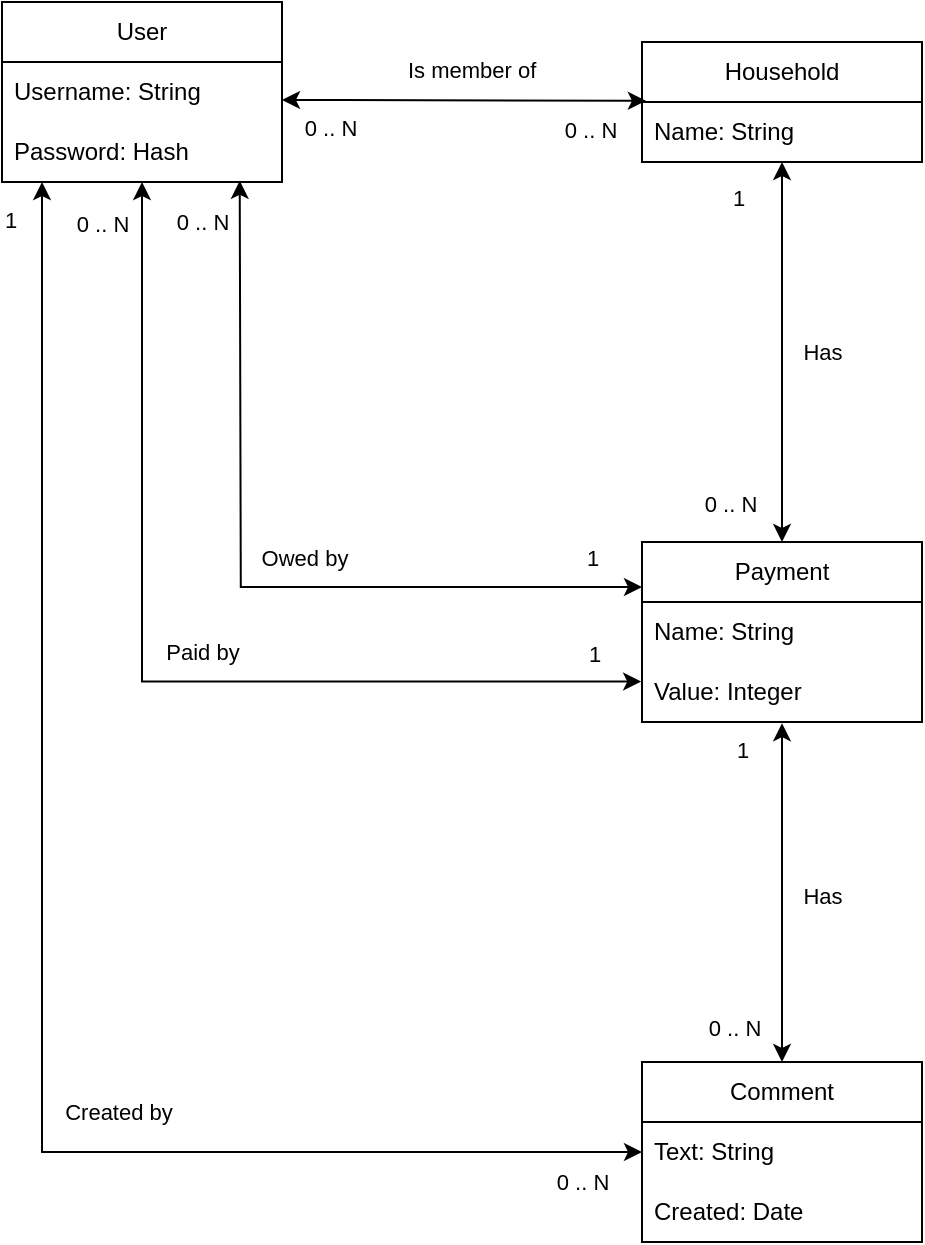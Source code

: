<mxfile version="21.1.1" type="device">
  <diagram name="Page-1" id="6ooC9mJq3glziFcyDJES">
    <mxGraphModel dx="1235" dy="636" grid="0" gridSize="10" guides="1" tooltips="1" connect="1" arrows="1" fold="1" page="0" pageScale="1" pageWidth="850" pageHeight="1100" math="0" shadow="0">
      <root>
        <mxCell id="0" />
        <mxCell id="1" parent="0" />
        <mxCell id="8VF0RbsdQP8QGEB0Kj0A-3" value="User" style="swimlane;fontStyle=0;childLayout=stackLayout;horizontal=1;startSize=30;horizontalStack=0;resizeParent=1;resizeParentMax=0;resizeLast=0;collapsible=1;marginBottom=0;whiteSpace=wrap;html=1;" vertex="1" parent="1">
          <mxGeometry x="140" y="190" width="140" height="90" as="geometry" />
        </mxCell>
        <mxCell id="8VF0RbsdQP8QGEB0Kj0A-4" value="Username: String" style="text;strokeColor=none;fillColor=none;align=left;verticalAlign=middle;spacingLeft=4;spacingRight=4;overflow=hidden;points=[[0,0.5],[1,0.5]];portConstraint=eastwest;rotatable=0;whiteSpace=wrap;html=1;" vertex="1" parent="8VF0RbsdQP8QGEB0Kj0A-3">
          <mxGeometry y="30" width="140" height="30" as="geometry" />
        </mxCell>
        <mxCell id="8VF0RbsdQP8QGEB0Kj0A-5" value="Password: Hash" style="text;strokeColor=none;fillColor=none;align=left;verticalAlign=middle;spacingLeft=4;spacingRight=4;overflow=hidden;points=[[0,0.5],[1,0.5]];portConstraint=eastwest;rotatable=0;whiteSpace=wrap;html=1;" vertex="1" parent="8VF0RbsdQP8QGEB0Kj0A-3">
          <mxGeometry y="60" width="140" height="30" as="geometry" />
        </mxCell>
        <mxCell id="8VF0RbsdQP8QGEB0Kj0A-7" value="Household" style="swimlane;fontStyle=0;childLayout=stackLayout;horizontal=1;startSize=30;horizontalStack=0;resizeParent=1;resizeParentMax=0;resizeLast=0;collapsible=1;marginBottom=0;whiteSpace=wrap;html=1;" vertex="1" parent="1">
          <mxGeometry x="460" y="210" width="140" height="60" as="geometry" />
        </mxCell>
        <mxCell id="8VF0RbsdQP8QGEB0Kj0A-8" value="Name: String" style="text;strokeColor=none;fillColor=none;align=left;verticalAlign=middle;spacingLeft=4;spacingRight=4;overflow=hidden;points=[[0,0.5],[1,0.5]];portConstraint=eastwest;rotatable=0;whiteSpace=wrap;html=1;" vertex="1" parent="8VF0RbsdQP8QGEB0Kj0A-7">
          <mxGeometry y="30" width="140" height="30" as="geometry" />
        </mxCell>
        <mxCell id="8VF0RbsdQP8QGEB0Kj0A-26" style="edgeStyle=orthogonalEdgeStyle;rounded=0;orthogonalLoop=1;jettySize=auto;html=1;startArrow=classic;startFill=1;entryX=0.5;entryY=0;entryDx=0;entryDy=0;exitX=0.5;exitY=1.02;exitDx=0;exitDy=0;exitPerimeter=0;" edge="1" parent="1" source="8VF0RbsdQP8QGEB0Kj0A-14" target="8VF0RbsdQP8QGEB0Kj0A-16">
          <mxGeometry relative="1" as="geometry">
            <mxPoint x="530" y="560" as="sourcePoint" />
            <mxPoint x="250" y="520" as="targetPoint" />
            <Array as="points">
              <mxPoint x="530" y="610" />
              <mxPoint x="530" y="610" />
            </Array>
          </mxGeometry>
        </mxCell>
        <mxCell id="8VF0RbsdQP8QGEB0Kj0A-27" value="Has" style="edgeLabel;html=1;align=center;verticalAlign=middle;resizable=0;points=[];" vertex="1" connectable="0" parent="8VF0RbsdQP8QGEB0Kj0A-26">
          <mxGeometry x="0.309" y="2" relative="1" as="geometry">
            <mxPoint x="18" y="-25" as="offset" />
          </mxGeometry>
        </mxCell>
        <mxCell id="8VF0RbsdQP8QGEB0Kj0A-28" value="1" style="edgeLabel;html=1;align=center;verticalAlign=middle;resizable=0;points=[];" vertex="1" connectable="0" parent="8VF0RbsdQP8QGEB0Kj0A-26">
          <mxGeometry x="-0.202" y="-1" relative="1" as="geometry">
            <mxPoint x="-19" y="-54" as="offset" />
          </mxGeometry>
        </mxCell>
        <mxCell id="8VF0RbsdQP8QGEB0Kj0A-29" value="0 .. N" style="edgeLabel;html=1;align=center;verticalAlign=middle;resizable=0;points=[];" vertex="1" connectable="0" parent="8VF0RbsdQP8QGEB0Kj0A-26">
          <mxGeometry x="0.364" y="1" relative="1" as="geometry">
            <mxPoint x="-25" y="37" as="offset" />
          </mxGeometry>
        </mxCell>
        <mxCell id="8VF0RbsdQP8QGEB0Kj0A-37" style="edgeStyle=orthogonalEdgeStyle;rounded=0;orthogonalLoop=1;jettySize=auto;html=1;startArrow=classic;startFill=1;exitX=-0.003;exitY=-0.007;exitDx=0;exitDy=0;exitPerimeter=0;" edge="1" parent="1">
          <mxGeometry relative="1" as="geometry">
            <mxPoint x="210" y="280" as="targetPoint" />
            <mxPoint x="459.58" y="529.79" as="sourcePoint" />
            <Array as="points">
              <mxPoint x="210" y="530" />
            </Array>
          </mxGeometry>
        </mxCell>
        <mxCell id="8VF0RbsdQP8QGEB0Kj0A-40" value="Paid by" style="edgeLabel;html=1;align=center;verticalAlign=middle;resizable=0;points=[];" vertex="1" connectable="0" parent="8VF0RbsdQP8QGEB0Kj0A-37">
          <mxGeometry x="-0.196" y="3" relative="1" as="geometry">
            <mxPoint x="-19" y="-18" as="offset" />
          </mxGeometry>
        </mxCell>
        <mxCell id="8VF0RbsdQP8QGEB0Kj0A-41" value="0 .. N" style="edgeLabel;html=1;align=center;verticalAlign=middle;resizable=0;points=[];" vertex="1" connectable="0" parent="8VF0RbsdQP8QGEB0Kj0A-37">
          <mxGeometry x="0.902" relative="1" as="geometry">
            <mxPoint x="-20" y="-4" as="offset" />
          </mxGeometry>
        </mxCell>
        <mxCell id="8VF0RbsdQP8QGEB0Kj0A-45" value="1" style="edgeLabel;html=1;align=center;verticalAlign=middle;resizable=0;points=[];" vertex="1" connectable="0" parent="8VF0RbsdQP8QGEB0Kj0A-37">
          <mxGeometry x="-0.901" y="1" relative="1" as="geometry">
            <mxPoint x="1" y="-15" as="offset" />
          </mxGeometry>
        </mxCell>
        <mxCell id="8VF0RbsdQP8QGEB0Kj0A-12" value="Payment" style="swimlane;fontStyle=0;childLayout=stackLayout;horizontal=1;startSize=30;horizontalStack=0;resizeParent=1;resizeParentMax=0;resizeLast=0;collapsible=1;marginBottom=0;whiteSpace=wrap;html=1;" vertex="1" parent="1">
          <mxGeometry x="460" y="460" width="140" height="90" as="geometry" />
        </mxCell>
        <mxCell id="8VF0RbsdQP8QGEB0Kj0A-13" value="Name: String" style="text;strokeColor=none;fillColor=none;align=left;verticalAlign=middle;spacingLeft=4;spacingRight=4;overflow=hidden;points=[[0,0.5],[1,0.5]];portConstraint=eastwest;rotatable=0;whiteSpace=wrap;html=1;" vertex="1" parent="8VF0RbsdQP8QGEB0Kj0A-12">
          <mxGeometry y="30" width="140" height="30" as="geometry" />
        </mxCell>
        <mxCell id="8VF0RbsdQP8QGEB0Kj0A-14" value="Value: Integer" style="text;strokeColor=none;fillColor=none;align=left;verticalAlign=middle;spacingLeft=4;spacingRight=4;overflow=hidden;points=[[0,0.5],[1,0.5]];portConstraint=eastwest;rotatable=0;whiteSpace=wrap;html=1;" vertex="1" parent="8VF0RbsdQP8QGEB0Kj0A-12">
          <mxGeometry y="60" width="140" height="30" as="geometry" />
        </mxCell>
        <mxCell id="8VF0RbsdQP8QGEB0Kj0A-33" style="edgeStyle=orthogonalEdgeStyle;rounded=0;orthogonalLoop=1;jettySize=auto;html=1;startArrow=classic;startFill=1;exitX=0;exitY=0.5;exitDx=0;exitDy=0;" edge="1" parent="1" source="8VF0RbsdQP8QGEB0Kj0A-17">
          <mxGeometry relative="1" as="geometry">
            <mxPoint x="160" y="280" as="targetPoint" />
            <Array as="points">
              <mxPoint x="160" y="765" />
            </Array>
          </mxGeometry>
        </mxCell>
        <mxCell id="8VF0RbsdQP8QGEB0Kj0A-34" value="Created by" style="edgeLabel;html=1;align=center;verticalAlign=middle;resizable=0;points=[];" vertex="1" connectable="0" parent="8VF0RbsdQP8QGEB0Kj0A-33">
          <mxGeometry x="0.145" y="-1" relative="1" as="geometry">
            <mxPoint x="37" y="129" as="offset" />
          </mxGeometry>
        </mxCell>
        <mxCell id="8VF0RbsdQP8QGEB0Kj0A-35" value="1" style="edgeLabel;html=1;align=center;verticalAlign=middle;resizable=0;points=[];" vertex="1" connectable="0" parent="8VF0RbsdQP8QGEB0Kj0A-33">
          <mxGeometry x="0.695" y="2" relative="1" as="geometry">
            <mxPoint x="-14" y="-101" as="offset" />
          </mxGeometry>
        </mxCell>
        <mxCell id="8VF0RbsdQP8QGEB0Kj0A-36" value="0 .. N" style="edgeLabel;html=1;align=center;verticalAlign=middle;resizable=0;points=[];" vertex="1" connectable="0" parent="8VF0RbsdQP8QGEB0Kj0A-33">
          <mxGeometry x="0.62" y="-4" relative="1" as="geometry">
            <mxPoint x="266" y="351" as="offset" />
          </mxGeometry>
        </mxCell>
        <mxCell id="8VF0RbsdQP8QGEB0Kj0A-16" value="Comment" style="swimlane;fontStyle=0;childLayout=stackLayout;horizontal=1;startSize=30;horizontalStack=0;resizeParent=1;resizeParentMax=0;resizeLast=0;collapsible=1;marginBottom=0;whiteSpace=wrap;html=1;" vertex="1" parent="1">
          <mxGeometry x="460" y="720" width="140" height="90" as="geometry" />
        </mxCell>
        <mxCell id="8VF0RbsdQP8QGEB0Kj0A-17" value="Text: String" style="text;strokeColor=none;fillColor=none;align=left;verticalAlign=middle;spacingLeft=4;spacingRight=4;overflow=hidden;points=[[0,0.5],[1,0.5]];portConstraint=eastwest;rotatable=0;whiteSpace=wrap;html=1;" vertex="1" parent="8VF0RbsdQP8QGEB0Kj0A-16">
          <mxGeometry y="30" width="140" height="30" as="geometry" />
        </mxCell>
        <mxCell id="8VF0RbsdQP8QGEB0Kj0A-18" value="Created: Date" style="text;strokeColor=none;fillColor=none;align=left;verticalAlign=middle;spacingLeft=4;spacingRight=4;overflow=hidden;points=[[0,0.5],[1,0.5]];portConstraint=eastwest;rotatable=0;whiteSpace=wrap;html=1;" vertex="1" parent="8VF0RbsdQP8QGEB0Kj0A-16">
          <mxGeometry y="60" width="140" height="30" as="geometry" />
        </mxCell>
        <mxCell id="8VF0RbsdQP8QGEB0Kj0A-11" value="Is member of" style="edgeStyle=orthogonalEdgeStyle;rounded=0;orthogonalLoop=1;jettySize=auto;html=1;entryX=0.014;entryY=-0.02;entryDx=0;entryDy=0;labelBorderColor=none;align=left;startArrow=classic;startFill=1;entryPerimeter=0;" edge="1" parent="1" target="8VF0RbsdQP8QGEB0Kj0A-8">
          <mxGeometry x="-0.333" y="15" relative="1" as="geometry">
            <mxPoint x="280" y="239" as="sourcePoint" />
            <mxPoint x="460" y="235" as="targetPoint" />
            <Array as="points">
              <mxPoint x="310" y="239" />
              <mxPoint x="310" y="239" />
            </Array>
            <mxPoint as="offset" />
          </mxGeometry>
        </mxCell>
        <mxCell id="8VF0RbsdQP8QGEB0Kj0A-22" value="0 .. N" style="edgeLabel;html=1;align=center;verticalAlign=middle;resizable=0;points=[];" vertex="1" connectable="0" parent="8VF0RbsdQP8QGEB0Kj0A-11">
          <mxGeometry x="-0.124" y="-2" relative="1" as="geometry">
            <mxPoint x="74" y="13" as="offset" />
          </mxGeometry>
        </mxCell>
        <mxCell id="8VF0RbsdQP8QGEB0Kj0A-31" value="0 .. N" style="edgeLabel;html=1;align=center;verticalAlign=middle;resizable=0;points=[];" vertex="1" connectable="0" parent="8VF0RbsdQP8QGEB0Kj0A-11">
          <mxGeometry x="-0.258" y="1" relative="1" as="geometry">
            <mxPoint x="-44" y="15" as="offset" />
          </mxGeometry>
        </mxCell>
        <mxCell id="8VF0RbsdQP8QGEB0Kj0A-20" value="&lt;span style=&quot;text-align: right;&quot;&gt;Has&lt;/span&gt;" style="endArrow=classic;html=1;rounded=0;entryX=0.5;entryY=0;entryDx=0;entryDy=0;startArrow=classic;startFill=1;" edge="1" parent="1" source="8VF0RbsdQP8QGEB0Kj0A-8" target="8VF0RbsdQP8QGEB0Kj0A-12">
          <mxGeometry y="20" width="50" height="50" relative="1" as="geometry">
            <mxPoint x="530" y="280" as="sourcePoint" />
            <mxPoint x="690" y="280" as="targetPoint" />
            <mxPoint as="offset" />
          </mxGeometry>
        </mxCell>
        <mxCell id="8VF0RbsdQP8QGEB0Kj0A-23" value="1" style="edgeLabel;html=1;align=center;verticalAlign=middle;resizable=0;points=[];" vertex="1" connectable="0" parent="8VF0RbsdQP8QGEB0Kj0A-20">
          <mxGeometry x="-0.675" y="1" relative="1" as="geometry">
            <mxPoint x="-23" y="-13" as="offset" />
          </mxGeometry>
        </mxCell>
        <mxCell id="8VF0RbsdQP8QGEB0Kj0A-25" value="0 .. N" style="edgeLabel;html=1;align=center;verticalAlign=middle;resizable=0;points=[];" vertex="1" connectable="0" parent="8VF0RbsdQP8QGEB0Kj0A-20">
          <mxGeometry x="-0.287" y="1" relative="1" as="geometry">
            <mxPoint x="-27" y="103" as="offset" />
          </mxGeometry>
        </mxCell>
        <mxCell id="8VF0RbsdQP8QGEB0Kj0A-39" style="edgeStyle=orthogonalEdgeStyle;rounded=0;orthogonalLoop=1;jettySize=auto;html=1;entryX=0.849;entryY=0.98;entryDx=0;entryDy=0;entryPerimeter=0;startArrow=classic;startFill=1;exitX=0;exitY=0.25;exitDx=0;exitDy=0;" edge="1" parent="1" source="8VF0RbsdQP8QGEB0Kj0A-12">
          <mxGeometry relative="1" as="geometry">
            <mxPoint x="258.86" y="279.4" as="targetPoint" />
          </mxGeometry>
        </mxCell>
        <mxCell id="8VF0RbsdQP8QGEB0Kj0A-42" value="0 .. N" style="edgeLabel;html=1;align=center;verticalAlign=middle;resizable=0;points=[];" vertex="1" connectable="0" parent="8VF0RbsdQP8QGEB0Kj0A-39">
          <mxGeometry x="0.892" y="1" relative="1" as="geometry">
            <mxPoint x="-18" y="-1" as="offset" />
          </mxGeometry>
        </mxCell>
        <mxCell id="8VF0RbsdQP8QGEB0Kj0A-43" value="Owed by" style="edgeLabel;html=1;align=center;verticalAlign=middle;resizable=0;points=[];" vertex="1" connectable="0" parent="8VF0RbsdQP8QGEB0Kj0A-39">
          <mxGeometry x="-0.207" y="1" relative="1" as="geometry">
            <mxPoint x="-9" y="-16" as="offset" />
          </mxGeometry>
        </mxCell>
        <mxCell id="8VF0RbsdQP8QGEB0Kj0A-44" value="1" style="edgeLabel;html=1;align=center;verticalAlign=middle;resizable=0;points=[];" vertex="1" connectable="0" parent="8VF0RbsdQP8QGEB0Kj0A-39">
          <mxGeometry x="-0.876" y="-2" relative="1" as="geometry">
            <mxPoint y="-13" as="offset" />
          </mxGeometry>
        </mxCell>
      </root>
    </mxGraphModel>
  </diagram>
</mxfile>
